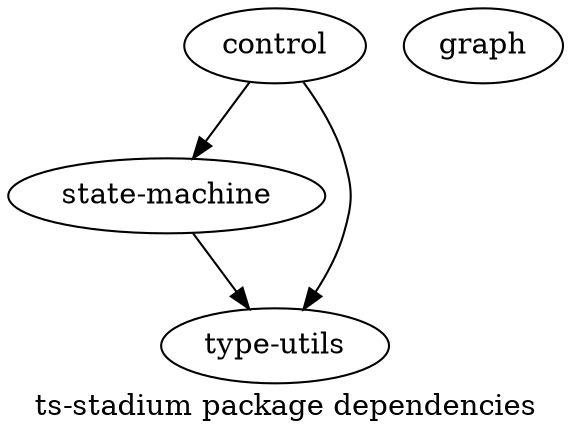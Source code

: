 digraph {
    label="ts-stadium package dependencies";

    "control"
    "graph"
    "state-machine"
    "type-utils"

    "control" -> "state-machine"
    "control" -> "type-utils"

    "state-machine" -> "type-utils"
}